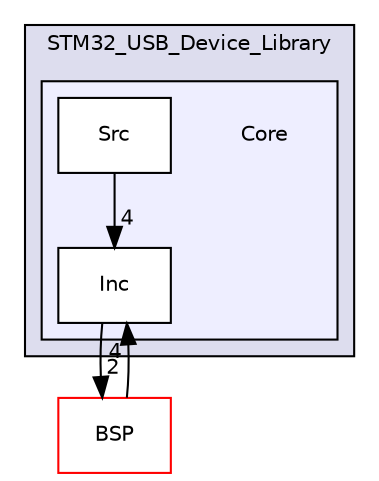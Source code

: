 digraph "/home/developer/mtrain-firmware/external/middleware/STM32_USB_Device_Library/Core" {
  compound=true
  node [ fontsize="10", fontname="Helvetica"];
  edge [ labelfontsize="10", labelfontname="Helvetica"];
  subgraph clusterdir_da8cd739d3a8dc42ecb2bee48a61c696 {
    graph [ bgcolor="#ddddee", pencolor="black", label="STM32_USB_Device_Library" fontname="Helvetica", fontsize="10", URL="dir_da8cd739d3a8dc42ecb2bee48a61c696.html"]
  subgraph clusterdir_19e504b8294315d876b43ba053bc3f8f {
    graph [ bgcolor="#eeeeff", pencolor="black", label="" URL="dir_19e504b8294315d876b43ba053bc3f8f.html"];
    dir_19e504b8294315d876b43ba053bc3f8f [shape=plaintext label="Core"];
    dir_d95a784d9376f08ed1140a7f834b6454 [shape=box label="Inc" color="black" fillcolor="white" style="filled" URL="dir_d95a784d9376f08ed1140a7f834b6454.html"];
    dir_55beffd5f5e1dfad02def7810279998b [shape=box label="Src" color="black" fillcolor="white" style="filled" URL="dir_55beffd5f5e1dfad02def7810279998b.html"];
  }
  }
  dir_350c8a3315b9de76597c9530ef31a96a [shape=box label="BSP" fillcolor="white" style="filled" color="red" URL="dir_350c8a3315b9de76597c9530ef31a96a.html"];
  dir_d95a784d9376f08ed1140a7f834b6454->dir_350c8a3315b9de76597c9530ef31a96a [headlabel="2", labeldistance=1.5 headhref="dir_000077_000009.html"];
  dir_55beffd5f5e1dfad02def7810279998b->dir_d95a784d9376f08ed1140a7f834b6454 [headlabel="4", labeldistance=1.5 headhref="dir_000078_000077.html"];
  dir_350c8a3315b9de76597c9530ef31a96a->dir_d95a784d9376f08ed1140a7f834b6454 [headlabel="4", labeldistance=1.5 headhref="dir_000009_000077.html"];
}
